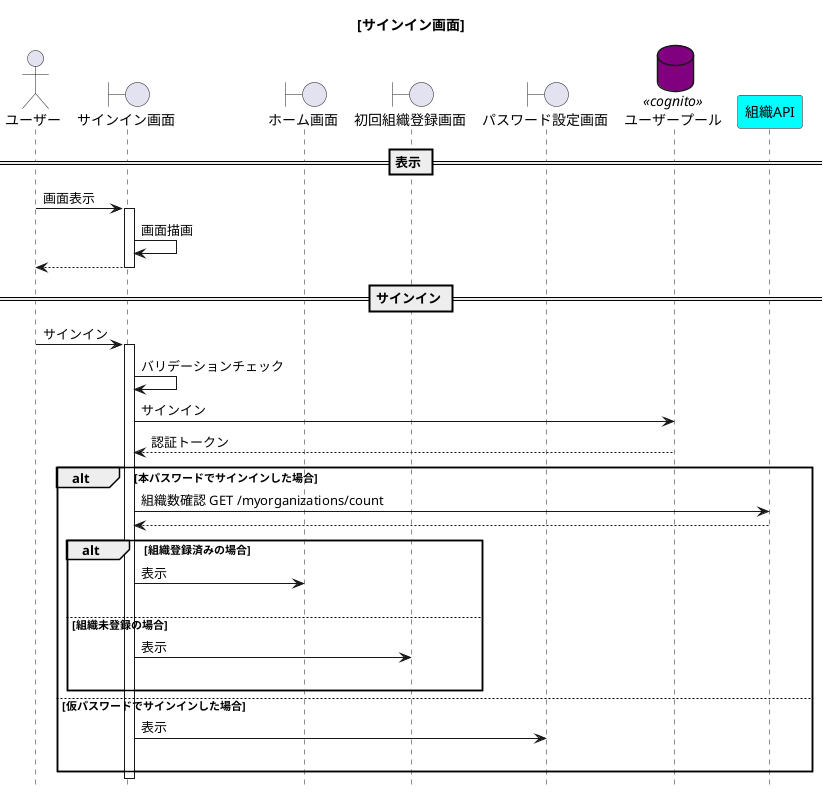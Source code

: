 @startuml{サインイン画面.png}
title [サインイン画面]
hide footbox

actor ユーザー as user
boundary サインイン画面 as view_1
boundary ホーム画面 as view_2
boundary 初回組織登録画面 as view_3
boundary パスワード設定画面 as view_4
database ユーザープール as user_pools <<cognito>> #purple
participant 組織API as api_organizations #cyan

== 表示 ==
user -> view_1 :画面表示
activate view_1
    view_1 -> view_1 :画面描画
    view_1 --> user
deactivate view_1

== サインイン ==
user -> view_1 :サインイン
activate view_1
    view_1 -> view_1 :バリデーションチェック
    view_1 -> user_pools :サインイン
    user_pools --> view_1 :認証トークン
    alt 本パスワードでサインインした場合
        view_1 -> api_organizations :組織数確認 GET /myorganizations/count
        api_organizations --> view_1
        alt 組織登録済みの場合
            view_1 -> view_2 :表示
            |||
        else 組織未登録の場合
            view_1 -> view_3 :表示
            |||
        end
    else 仮パスワードでサインインした場合
        view_1 -> view_4 :表示
        |||
    end
deactivate view_1

@enduml

